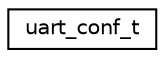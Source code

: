 digraph "Graphical Class Hierarchy"
{
 // LATEX_PDF_SIZE
  edge [fontname="Helvetica",fontsize="10",labelfontname="Helvetica",labelfontsize="10"];
  node [fontname="Helvetica",fontsize="10",shape=record];
  rankdir="LR";
  Node0 [label="uart_conf_t",height=0.2,width=0.4,color="black", fillcolor="white", style="filled",URL="$structuart__conf__t.html",tooltip="UART device configuration."];
}

